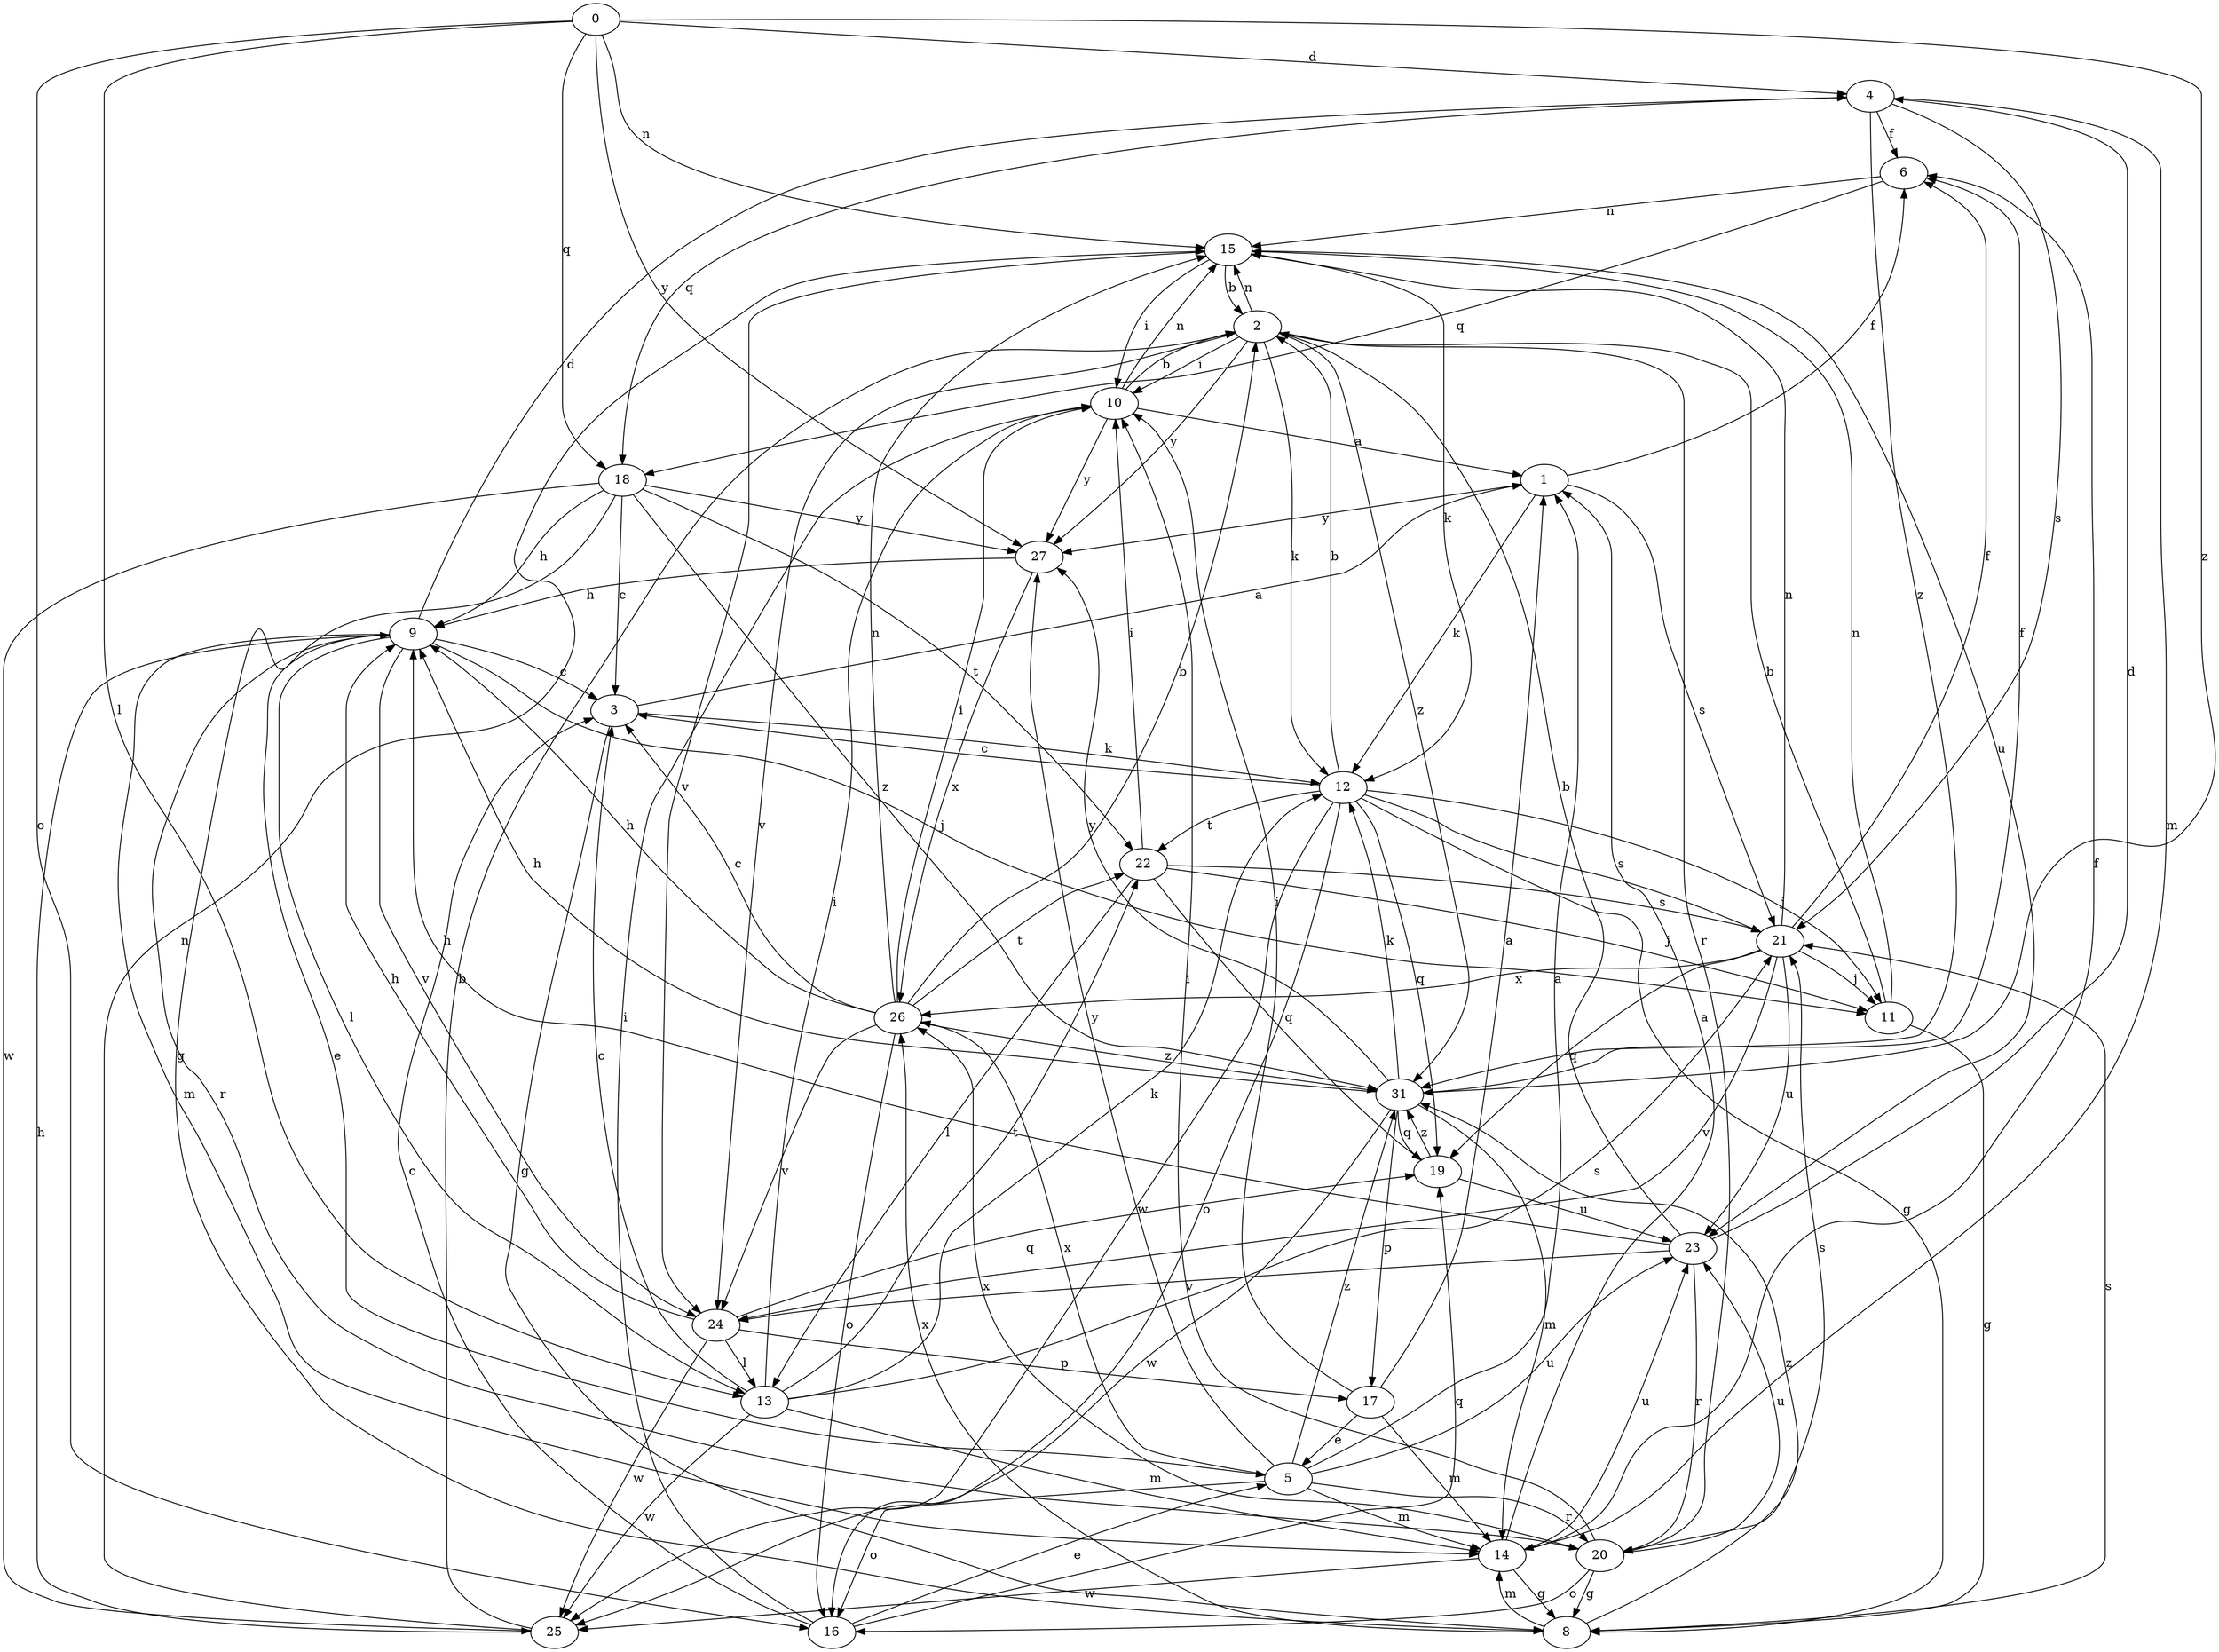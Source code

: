 strict digraph  {
0;
1;
2;
3;
4;
5;
6;
8;
9;
10;
11;
12;
13;
14;
15;
16;
17;
18;
19;
20;
21;
22;
23;
24;
25;
26;
27;
31;
0 -> 4  [label=d];
0 -> 13  [label=l];
0 -> 15  [label=n];
0 -> 16  [label=o];
0 -> 18  [label=q];
0 -> 27  [label=y];
0 -> 31  [label=z];
1 -> 6  [label=f];
1 -> 12  [label=k];
1 -> 21  [label=s];
1 -> 27  [label=y];
2 -> 10  [label=i];
2 -> 12  [label=k];
2 -> 15  [label=n];
2 -> 20  [label=r];
2 -> 24  [label=v];
2 -> 27  [label=y];
2 -> 31  [label=z];
3 -> 1  [label=a];
3 -> 8  [label=g];
3 -> 12  [label=k];
4 -> 6  [label=f];
4 -> 14  [label=m];
4 -> 18  [label=q];
4 -> 21  [label=s];
4 -> 31  [label=z];
5 -> 1  [label=a];
5 -> 14  [label=m];
5 -> 16  [label=o];
5 -> 20  [label=r];
5 -> 23  [label=u];
5 -> 26  [label=x];
5 -> 27  [label=y];
5 -> 31  [label=z];
6 -> 15  [label=n];
6 -> 18  [label=q];
8 -> 14  [label=m];
8 -> 21  [label=s];
8 -> 26  [label=x];
8 -> 31  [label=z];
9 -> 3  [label=c];
9 -> 4  [label=d];
9 -> 5  [label=e];
9 -> 11  [label=j];
9 -> 13  [label=l];
9 -> 14  [label=m];
9 -> 20  [label=r];
9 -> 24  [label=v];
10 -> 1  [label=a];
10 -> 2  [label=b];
10 -> 15  [label=n];
10 -> 27  [label=y];
11 -> 2  [label=b];
11 -> 8  [label=g];
11 -> 15  [label=n];
12 -> 2  [label=b];
12 -> 3  [label=c];
12 -> 8  [label=g];
12 -> 11  [label=j];
12 -> 16  [label=o];
12 -> 19  [label=q];
12 -> 21  [label=s];
12 -> 22  [label=t];
12 -> 25  [label=w];
13 -> 3  [label=c];
13 -> 10  [label=i];
13 -> 12  [label=k];
13 -> 14  [label=m];
13 -> 21  [label=s];
13 -> 22  [label=t];
13 -> 25  [label=w];
14 -> 1  [label=a];
14 -> 6  [label=f];
14 -> 8  [label=g];
14 -> 23  [label=u];
14 -> 25  [label=w];
15 -> 2  [label=b];
15 -> 10  [label=i];
15 -> 12  [label=k];
15 -> 23  [label=u];
15 -> 24  [label=v];
16 -> 3  [label=c];
16 -> 5  [label=e];
16 -> 10  [label=i];
16 -> 19  [label=q];
17 -> 1  [label=a];
17 -> 5  [label=e];
17 -> 10  [label=i];
17 -> 14  [label=m];
18 -> 3  [label=c];
18 -> 8  [label=g];
18 -> 9  [label=h];
18 -> 22  [label=t];
18 -> 25  [label=w];
18 -> 27  [label=y];
18 -> 31  [label=z];
19 -> 23  [label=u];
19 -> 31  [label=z];
20 -> 8  [label=g];
20 -> 10  [label=i];
20 -> 16  [label=o];
20 -> 21  [label=s];
20 -> 23  [label=u];
20 -> 26  [label=x];
21 -> 6  [label=f];
21 -> 11  [label=j];
21 -> 15  [label=n];
21 -> 19  [label=q];
21 -> 23  [label=u];
21 -> 24  [label=v];
21 -> 26  [label=x];
22 -> 10  [label=i];
22 -> 11  [label=j];
22 -> 13  [label=l];
22 -> 19  [label=q];
22 -> 21  [label=s];
23 -> 2  [label=b];
23 -> 4  [label=d];
23 -> 9  [label=h];
23 -> 20  [label=r];
23 -> 24  [label=v];
24 -> 9  [label=h];
24 -> 13  [label=l];
24 -> 17  [label=p];
24 -> 19  [label=q];
24 -> 25  [label=w];
25 -> 2  [label=b];
25 -> 9  [label=h];
25 -> 15  [label=n];
26 -> 2  [label=b];
26 -> 3  [label=c];
26 -> 9  [label=h];
26 -> 10  [label=i];
26 -> 15  [label=n];
26 -> 16  [label=o];
26 -> 22  [label=t];
26 -> 24  [label=v];
26 -> 31  [label=z];
27 -> 9  [label=h];
27 -> 26  [label=x];
31 -> 6  [label=f];
31 -> 9  [label=h];
31 -> 12  [label=k];
31 -> 14  [label=m];
31 -> 17  [label=p];
31 -> 19  [label=q];
31 -> 25  [label=w];
31 -> 27  [label=y];
}
